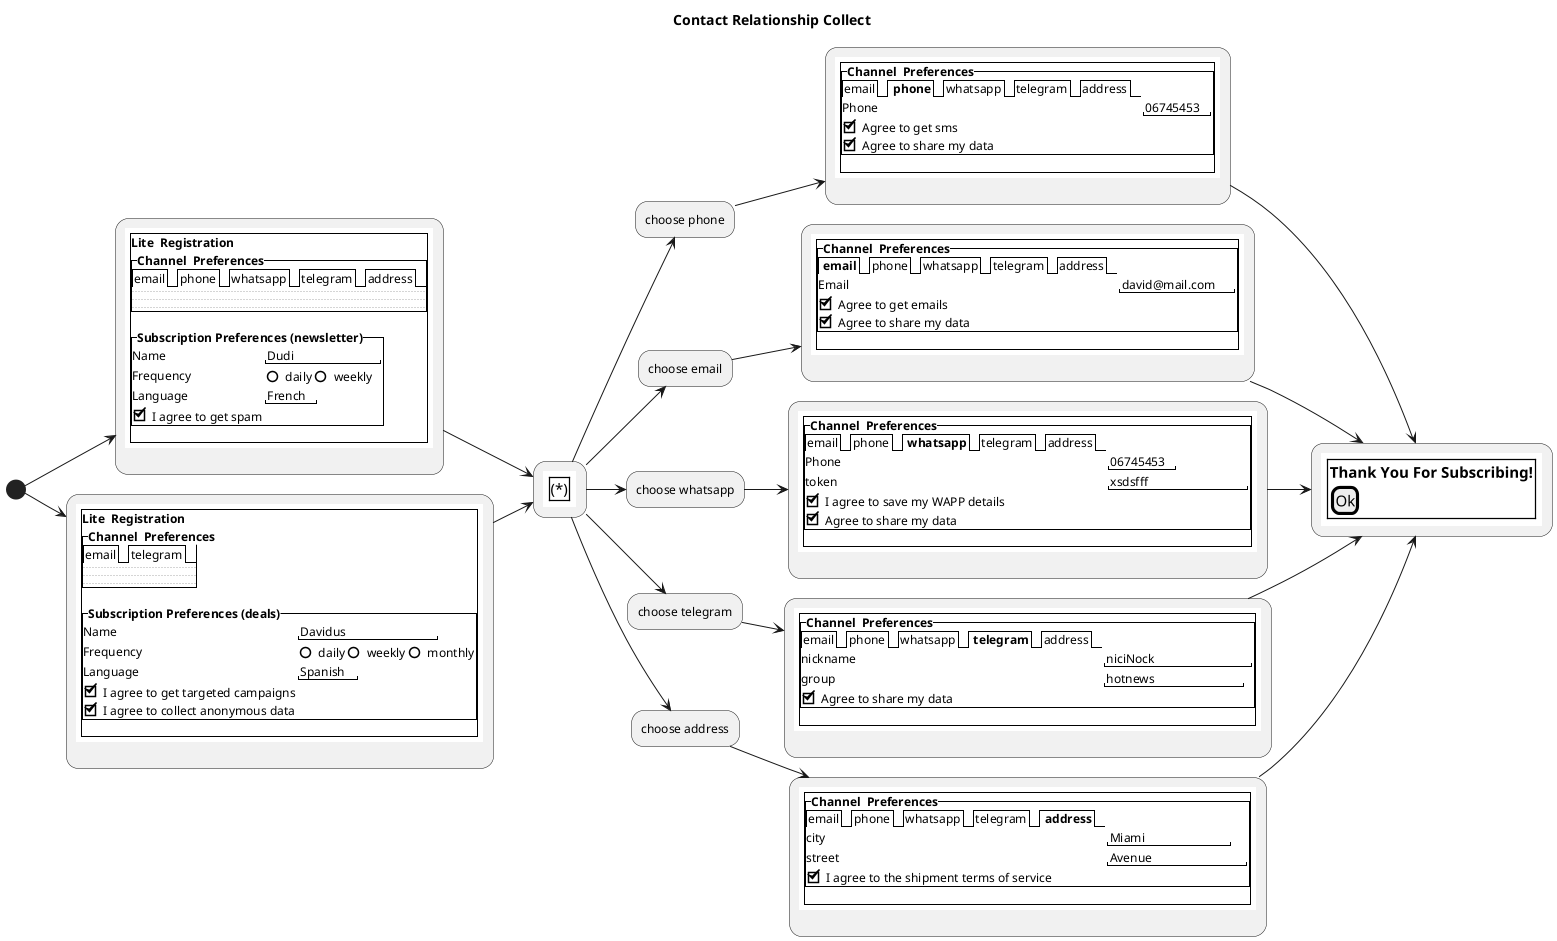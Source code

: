 @startuml

'https://qiita.com/ogomr/items/7f18dd94432a1d72ea22
!$sub= "newsletter"
!$sub2= "deals"
  

 ' *************** subscription


!$newsletter = { 
 "type":"newsletter", 
 "fields": [
{"name":"name", "value":"Dudi"  }, 
{"name":"frequency", "value":"daily" , "options":["daily" , "weekly"]} ,
{"name":"language", "value":"French"} 
  ] ,
  "channel": { "value":"null" , "options":["email" , "phone", "whatsapp", "telegram", "address"]},
  "terms":  [
  {"name":"terms_news", "value":"true"}
  ]
}


!$deals = { 
 "type":"deals",
 "fields": [
{"name":"name", "value":"Davidus"  }, 
{"name":"frequency", "value":"daily" , "options":["daily" , "weekly", "monthly"]} ,
{"name":"language", "value":"Spanish"} 
  ] ,
  "channel": { "value":"null" , "options":["email" ,   "telegram" ]},
  "terms":  [
  {"name":"terms_deals", "value":"true"}
  ]
}

  
 !procedure  subscription($subscription)  
          contact_details(null, $subscription.channel.options)   
          {^"<b>Subscription Preferences ($subscription.type)" 
           fields($subscription.fields)  
           fields($subscription.terms)   
        } 
 !endprocedure 
 
' *************** contacts
 !$contact_email = { 
     "type":"email",
     "fields": [
     {"name":"email", "value":"david@mail.com"  }
     , 
    {"name":"terms_email", "value":"true"} ,
    {"name":"terms_share", "value":"true"}  
 ] }
 
 !$contact_phone = { 
  "type":"phone", 
  "fields": [
  {"name":"phone", "value":"06745453"  }
  , 
 {"name":"terms_phone", "value":"true"} ,
 {"name":"terms_share", "value":"true"}  
 ] }
 
 !$contact_whatsapp = { 
  "type":"whatsapp", 
  "fields": [
  {"name":"phone", "value":"06745453"  },
  {"name":"token", "value":"xsdsfff"  } , 
 {"name":"terms_whatsapp", "value":"true"} ,
 {"name":"terms_share", "value":"true"}  
 ] }
 
 !$contact_telegram = { 
  "type":"telegram",
  "fields": [
  {"name":"nickname", "value":"niciNock"  },
  {"name":"group", "value":"hotnews"  } , 
 {"name":"terms_share", "value":"true"}  
 ] }
 
 
 !$contact_address = { 
  "type":"address", 
  "fields": [
  {"name":"city", "value":"Miami"  },
  {"name":"street", "value":"Avenue "  } , 
  {"name":"terms_shipping", "value":"true"}  
 ] }
 
 
 
 !procedure goto_contact($from, $contact, $other_options)
   $from-down-> choose $contact.type  
   -down-> "
           {{
           salt
           {+
             contact_details($contact, $other_options)
           }
           }}
 
           " as $contact.type
 
   -down-> SALT(thanks)      
 !endprocedure
 
  
 !procedure  contact_options($contact, $options)  
      {/
                !foreach $o in $options
                     !if $o == $contact.type
                      <b> $o |
                      !else
                        $o |
                     !endif
                      
                 !endfor  
    }   

  !endprocedure

  !procedure  contact_details($contact, $options)  
    {^"<b>Channel  Preferences" 
         contact_options($contact, $options)

        !if $contact != null
         {{  fields($contact.fields)  }}
        !else
                   ...
                   ...
                   ...
      !endif
      }

  !endprocedure
 
 
' ------------- end contacts


 !$channel =null 
 !$contact =null 

 

!unquoted procedure SALT($x, $asVar = null)
 !local $var=$x   
!if $asVar != null
    !local $var=$asVar   
!endif 
"{{
salt
skinparam dpi 120 
%invoke_procedure("_"+$x)
}}" as $var
!endprocedure

 
!unquoted procedure draw($x) 
   %invoke_procedure("_"+$x) 
!endprocedure


 
' *************** general fields

 
  !procedure option($option, $value) 
     !if $option == $value
        (X)$option 
        !else
        ()$option
     !endif  
  !endprocedure
   
  
  !procedure checkbox($value) 
     !if $value
        [X] 
        !else
        []
     !endif  
  !endprocedure
 
    !procedure text($title, $field )
          $title | "     $field     "
     !endprocedure

  !procedure  field( $field)  
     !if %function_exists($field.name)
         %invoke_procedure($field.name, $field)
         !else
         text($field.name, $field.value)
         
      !endif   
     !endprocedure 
     
 !procedure fields( $field)  
       !foreach $f in $field
             field($f)  
       !endfor
 !endprocedure 
  
!procedure wizard($tab=newsletter, $tabs)
{+
    {/ <b>$tab | Fullscreen | Behavior | Saving } 
        draw($tab)
    }
}

!endprocedure
' *************** specific fields

 !procedure  frequency($frequency)  
     Frequency | { 
              !foreach $o in $frequency.options
                        !if $o == $contact
                          (X)$o |
                         !else
                           ()$o |
                        !endif
                         
              !endfor  
            }  
 !endprocedure
  
  !procedure name($field)
       text(Name ,$field.value)
  !endprocedure 
  
    !procedure email($field)
         Email | "$field.value"
    !endprocedure  
    !procedure phone($field)
             Phone | "$field.value"
   !endprocedure  
   
   !procedure language($field)
       Language | "$field.value"
  !endprocedure
    
  !procedure  terms_news($field)  
       checkbox($field.value) I agree to get spam 
  !endprocedure 
  
  !procedure  terms_deals($field)  
       checkbox($field.value) I agree to get targeted campaigns
       checkbox($field.value) I agree to collect anonymous data
  !endprocedure
  
  !procedure  terms_phone($field)  
       checkbox($field.value) Agree to get sms
  !endprocedure
    !procedure  terms_whatsapp($field)  
         checkbox($field.value) I agree to save my WAPP details
    !endprocedure

  !procedure  terms_email($field)  
         checkbox($field.value) Agree to get emails 
  !endprocedure
    
   !procedure  terms_share($field)  
           checkbox($field.value) Agree to share my data 
   !endprocedure
  
   !procedure terms_shipping($field)  
      checkbox($field.value)  I agree to the shipment terms of service
  !endprocedure
 
  
 
  !procedure  lite($subscriptions)
    "
              {{
              salt
              {+
               <b>Lite  Registration  
                subscription($subscriptions) 
               
              }
             }}
   
             " as $subscriptions.type
  
  !endprocedure
  
!procedure _thanks()
{+ 
    {
  
         <b>Thank You For Subscribing! 
        [Ok]
    }
 
}
!endprocedure

!procedure _choose()
 {+  
     (*)
 } 
!endprocedure


skinparam monochrome true

title Contact Relationship Collect  
left to right direction


 !$channel_options=  $newsletter.channel.options  
 (*) --> lite($newsletter) 
 -down-> SALT(choose) 
  goto_contact(choose, $contact_phone, $channel_options   )   
  goto_contact(choose,$contact_email, $channel_options ) 
  goto_contact(choose,$contact_whatsapp, $channel_options ) 
  goto_contact(choose,$contact_telegram, $channel_options ) 
  goto_contact(choose,$contact_address, $channel_options ) 
 !$channel_options=  $deals.channel.options  

 (*) --> lite($deals) 

  -down-> SALT(choose) 
@enduml